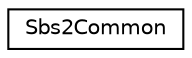 digraph G
{
  edge [fontname="Helvetica",fontsize="10",labelfontname="Helvetica",labelfontsize="10"];
  node [fontname="Helvetica",fontsize="10",shape=record];
  rankdir="LR";
  Node1 [label="Sbs2Common",height=0.2,width=0.4,color="black", fillcolor="white", style="filled",URL="$class_sbs2_common.html"];
}
